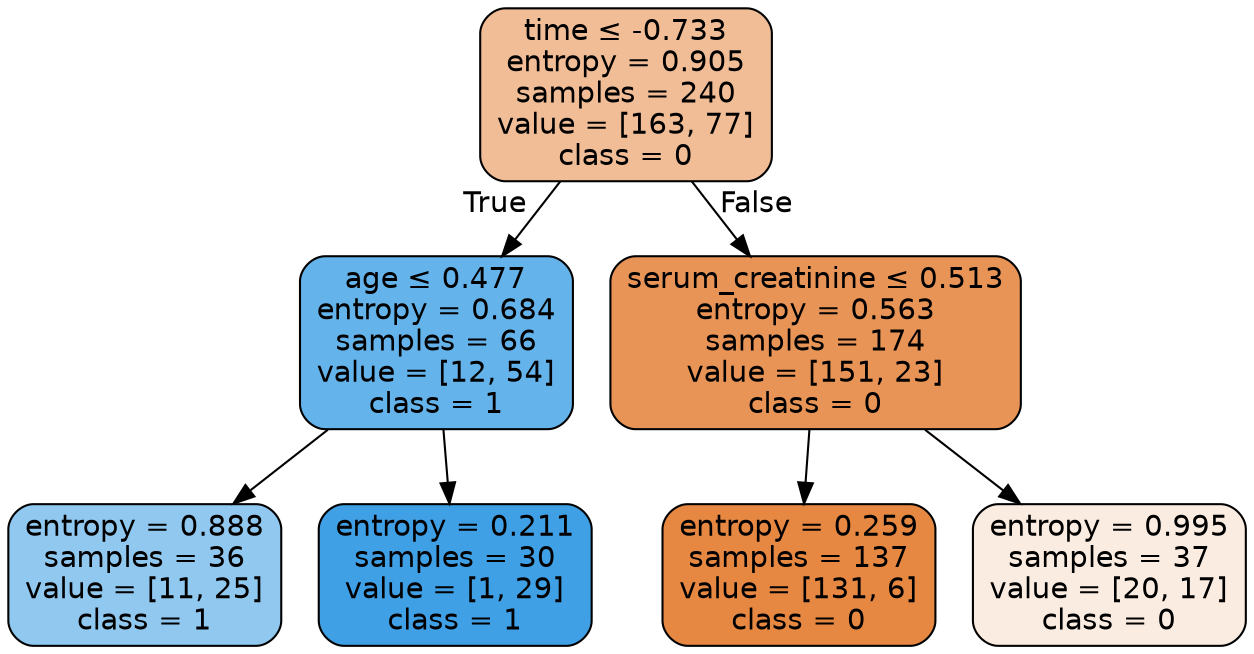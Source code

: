 digraph Tree {
node [shape=box, style="filled, rounded", color="black", fontname=helvetica] ;
edge [fontname=helvetica] ;
0 [label=<time &le; -0.733<br/>entropy = 0.905<br/>samples = 240<br/>value = [163, 77]<br/>class = 0>, fillcolor="#f1bd97"] ;
1 [label=<age &le; 0.477<br/>entropy = 0.684<br/>samples = 66<br/>value = [12, 54]<br/>class = 1>, fillcolor="#65b3eb"] ;
0 -> 1 [labeldistance=2.5, labelangle=45, headlabel="True"] ;
2 [label=<entropy = 0.888<br/>samples = 36<br/>value = [11, 25]<br/>class = 1>, fillcolor="#90c8f0"] ;
1 -> 2 ;
3 [label=<entropy = 0.211<br/>samples = 30<br/>value = [1, 29]<br/>class = 1>, fillcolor="#40a0e6"] ;
1 -> 3 ;
4 [label=<serum_creatinine &le; 0.513<br/>entropy = 0.563<br/>samples = 174<br/>value = [151, 23]<br/>class = 0>, fillcolor="#e99457"] ;
0 -> 4 [labeldistance=2.5, labelangle=-45, headlabel="False"] ;
5 [label=<entropy = 0.259<br/>samples = 137<br/>value = [131, 6]<br/>class = 0>, fillcolor="#e68742"] ;
4 -> 5 ;
6 [label=<entropy = 0.995<br/>samples = 37<br/>value = [20, 17]<br/>class = 0>, fillcolor="#fbece1"] ;
4 -> 6 ;
}